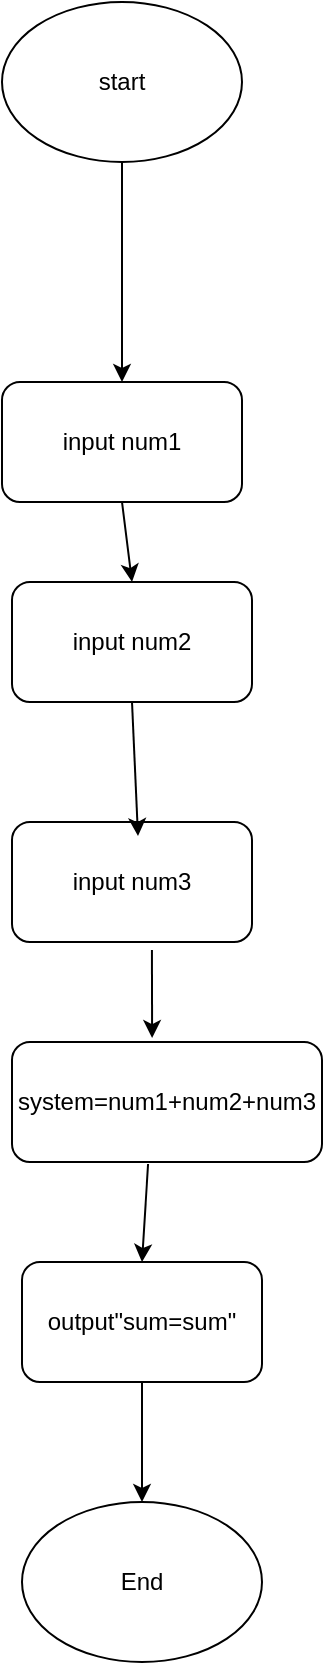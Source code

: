 <mxfile version="24.2.1" type="github">
  <diagram name="Page-1" id="Rl0XUKKhFNIFg17CyXRH">
    <mxGraphModel dx="880" dy="468" grid="1" gridSize="10" guides="1" tooltips="1" connect="1" arrows="1" fold="1" page="1" pageScale="1" pageWidth="850" pageHeight="1100" math="0" shadow="0">
      <root>
        <mxCell id="0" />
        <mxCell id="1" parent="0" />
        <mxCell id="Mn1oNu7v01AMHnSo2RKi-1" value="start" style="ellipse;whiteSpace=wrap;html=1;" vertex="1" parent="1">
          <mxGeometry x="360" y="30" width="120" height="80" as="geometry" />
        </mxCell>
        <mxCell id="Mn1oNu7v01AMHnSo2RKi-2" value="input num1" style="rounded=1;whiteSpace=wrap;html=1;" vertex="1" parent="1">
          <mxGeometry x="360" y="220" width="120" height="60" as="geometry" />
        </mxCell>
        <mxCell id="Mn1oNu7v01AMHnSo2RKi-3" value="" style="endArrow=classic;html=1;rounded=0;entryX=0.5;entryY=0;entryDx=0;entryDy=0;exitX=0.5;exitY=1;exitDx=0;exitDy=0;" edge="1" parent="1" source="Mn1oNu7v01AMHnSo2RKi-1" target="Mn1oNu7v01AMHnSo2RKi-2">
          <mxGeometry width="50" height="50" relative="1" as="geometry">
            <mxPoint x="400" y="280" as="sourcePoint" />
            <mxPoint x="450" y="230" as="targetPoint" />
          </mxGeometry>
        </mxCell>
        <mxCell id="Mn1oNu7v01AMHnSo2RKi-4" value="input num2" style="rounded=1;whiteSpace=wrap;html=1;" vertex="1" parent="1">
          <mxGeometry x="365" y="320" width="120" height="60" as="geometry" />
        </mxCell>
        <mxCell id="Mn1oNu7v01AMHnSo2RKi-5" value="input num3" style="rounded=1;whiteSpace=wrap;html=1;" vertex="1" parent="1">
          <mxGeometry x="365" y="440" width="120" height="60" as="geometry" />
        </mxCell>
        <mxCell id="Mn1oNu7v01AMHnSo2RKi-6" value="system=num1+num2+num3" style="rounded=1;whiteSpace=wrap;html=1;" vertex="1" parent="1">
          <mxGeometry x="365" y="550" width="155" height="60" as="geometry" />
        </mxCell>
        <mxCell id="Mn1oNu7v01AMHnSo2RKi-7" value="output&quot;sum=sum&quot;" style="rounded=1;whiteSpace=wrap;html=1;" vertex="1" parent="1">
          <mxGeometry x="370" y="660" width="120" height="60" as="geometry" />
        </mxCell>
        <mxCell id="Mn1oNu7v01AMHnSo2RKi-8" value="End" style="ellipse;whiteSpace=wrap;html=1;" vertex="1" parent="1">
          <mxGeometry x="370" y="780" width="120" height="80" as="geometry" />
        </mxCell>
        <mxCell id="Mn1oNu7v01AMHnSo2RKi-9" value="" style="endArrow=classic;html=1;rounded=0;entryX=0.5;entryY=0;entryDx=0;entryDy=0;exitX=0.5;exitY=1;exitDx=0;exitDy=0;" edge="1" parent="1" source="Mn1oNu7v01AMHnSo2RKi-7" target="Mn1oNu7v01AMHnSo2RKi-8">
          <mxGeometry width="50" height="50" relative="1" as="geometry">
            <mxPoint x="420" y="700" as="sourcePoint" />
            <mxPoint x="455" y="600" as="targetPoint" />
          </mxGeometry>
        </mxCell>
        <mxCell id="Mn1oNu7v01AMHnSo2RKi-10" value="" style="endArrow=classic;html=1;rounded=0;exitX=0.439;exitY=1.017;exitDx=0;exitDy=0;exitPerimeter=0;entryX=0.5;entryY=0;entryDx=0;entryDy=0;" edge="1" parent="1" source="Mn1oNu7v01AMHnSo2RKi-6" target="Mn1oNu7v01AMHnSo2RKi-7">
          <mxGeometry width="50" height="50" relative="1" as="geometry">
            <mxPoint x="400" y="660" as="sourcePoint" />
            <mxPoint x="450" y="610" as="targetPoint" />
          </mxGeometry>
        </mxCell>
        <mxCell id="Mn1oNu7v01AMHnSo2RKi-11" value="" style="endArrow=classic;html=1;rounded=0;exitX=0.583;exitY=1.067;exitDx=0;exitDy=0;entryX=0.452;entryY=-0.033;entryDx=0;entryDy=0;entryPerimeter=0;exitPerimeter=0;" edge="1" parent="1" source="Mn1oNu7v01AMHnSo2RKi-5" target="Mn1oNu7v01AMHnSo2RKi-6">
          <mxGeometry width="50" height="50" relative="1" as="geometry">
            <mxPoint x="400" y="560" as="sourcePoint" />
            <mxPoint x="450" y="510" as="targetPoint" />
          </mxGeometry>
        </mxCell>
        <mxCell id="Mn1oNu7v01AMHnSo2RKi-12" value="" style="endArrow=classic;html=1;rounded=0;entryX=0.525;entryY=0.117;entryDx=0;entryDy=0;entryPerimeter=0;exitX=0.5;exitY=1;exitDx=0;exitDy=0;" edge="1" parent="1" source="Mn1oNu7v01AMHnSo2RKi-4" target="Mn1oNu7v01AMHnSo2RKi-5">
          <mxGeometry width="50" height="50" relative="1" as="geometry">
            <mxPoint x="400" y="540" as="sourcePoint" />
            <mxPoint x="450" y="490" as="targetPoint" />
          </mxGeometry>
        </mxCell>
        <mxCell id="Mn1oNu7v01AMHnSo2RKi-16" value="" style="endArrow=classic;html=1;rounded=0;exitX=0.5;exitY=1;exitDx=0;exitDy=0;entryX=0.5;entryY=0;entryDx=0;entryDy=0;" edge="1" parent="1" source="Mn1oNu7v01AMHnSo2RKi-2" target="Mn1oNu7v01AMHnSo2RKi-4">
          <mxGeometry width="50" height="50" relative="1" as="geometry">
            <mxPoint x="400" y="370" as="sourcePoint" />
            <mxPoint x="450" y="320" as="targetPoint" />
          </mxGeometry>
        </mxCell>
      </root>
    </mxGraphModel>
  </diagram>
</mxfile>
